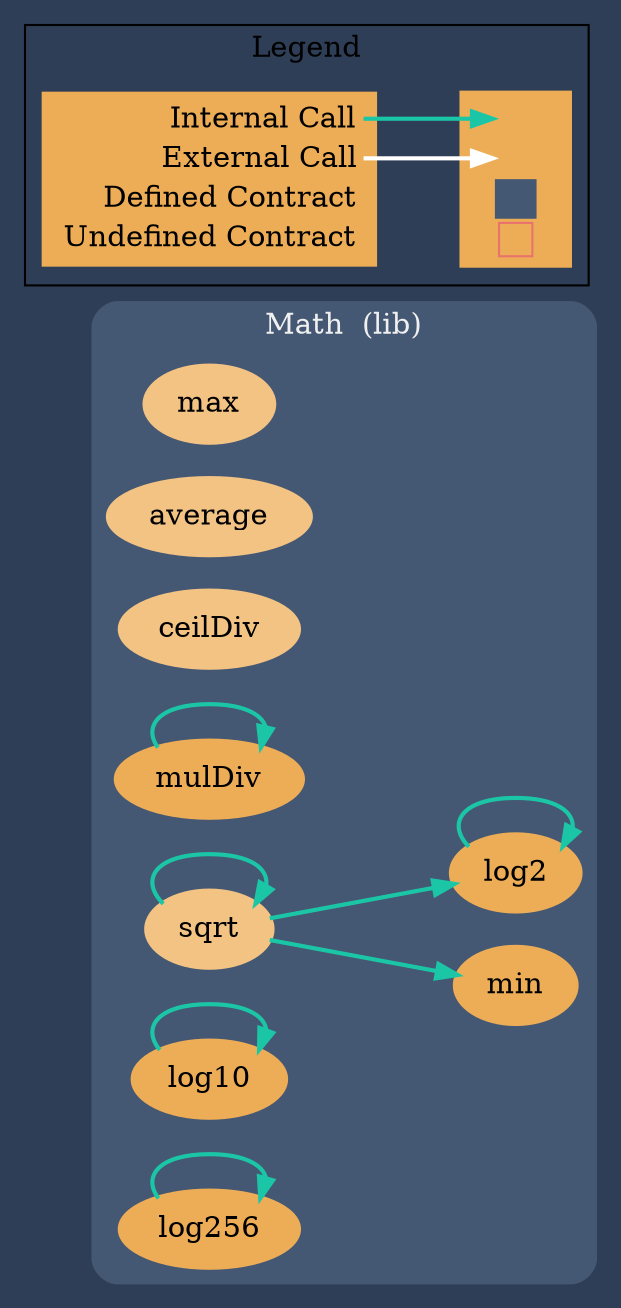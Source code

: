 digraph G {
  graph [ ratio = "auto", page = "100", compound =true, bgcolor = "#2e3e56" ];
  node [ style = "filled", fillcolor = "#edad56", color = "#edad56", penwidth =3 ];
  edge [ color = "#fcfcfc", penwidth =2, fontname = "helvetica Neue Ultra Light" ];
subgraph "clusterMath" {
  graph [ label = "Math  (lib)", color = "#445773", fontcolor = "#f0f0f0", style = "rounded", bgcolor = "#445773" ];
  "Math.max" [ label = "max", color = "#f2c383", fillcolor = "#f2c383" ];
  "Math.min" [ label = "min" ];
  "Math.average" [ label = "average", color = "#f2c383", fillcolor = "#f2c383" ];
  "Math.ceilDiv" [ label = "ceilDiv", color = "#f2c383", fillcolor = "#f2c383" ];
  "Math.mulDiv" [ label = "mulDiv" ];
  "Math.sqrt" [ label = "sqrt", color = "#f2c383", fillcolor = "#f2c383" ];
  "Math.log2" [ label = "log2" ];
  "Math.log10" [ label = "log10" ];
  "Math.log256" [ label = "log256" ];
}

  "Math.mulDiv";
  "Math.sqrt";
  "Math.log2";
  "Math.min";
  "Math.log10";
  "Math.log256";
  "Math.mulDiv" -> "Math.mulDiv" [ color = "#1bc6a6" ];
  "Math.sqrt" -> "Math.log2" [ color = "#1bc6a6" ];
  "Math.sqrt" -> "Math.min" [ color = "#1bc6a6" ];
  "Math.sqrt" -> "Math.sqrt" [ color = "#1bc6a6" ];
  "Math.log2" -> "Math.log2" [ color = "#1bc6a6" ];
  "Math.log10" -> "Math.log10" [ color = "#1bc6a6" ];
  "Math.log256" -> "Math.log256" [ color = "#1bc6a6" ];


rankdir=LR
node [shape=plaintext]
subgraph cluster_01 { 
label = "Legend";
key [label=<<table border="0" cellpadding="2" cellspacing="0" cellborder="0">
  <tr><td align="right" port="i1">Internal Call</td></tr>
  <tr><td align="right" port="i2">External Call</td></tr>
  <tr><td align="right" port="i3">Defined Contract</td></tr>
  <tr><td align="right" port="i4">Undefined Contract</td></tr>
  </table>>]
key2 [label=<<table border="0" cellpadding="2" cellspacing="0" cellborder="0">
  <tr><td port="i1">&nbsp;&nbsp;&nbsp;</td></tr>
  <tr><td port="i2">&nbsp;&nbsp;&nbsp;</td></tr>
  <tr><td port="i3" bgcolor="#445773">&nbsp;&nbsp;&nbsp;</td></tr>
  <tr><td port="i4">
    <table border="1" cellborder="0" cellspacing="0" cellpadding="7" color="#e8726d">
      <tr>
       <td></td>
      </tr>
     </table>
  </td></tr>
  </table>>]
key:i1:e -> key2:i1:w [color="#1bc6a6"]
key:i2:e -> key2:i2:w [color="white"]
}
}
